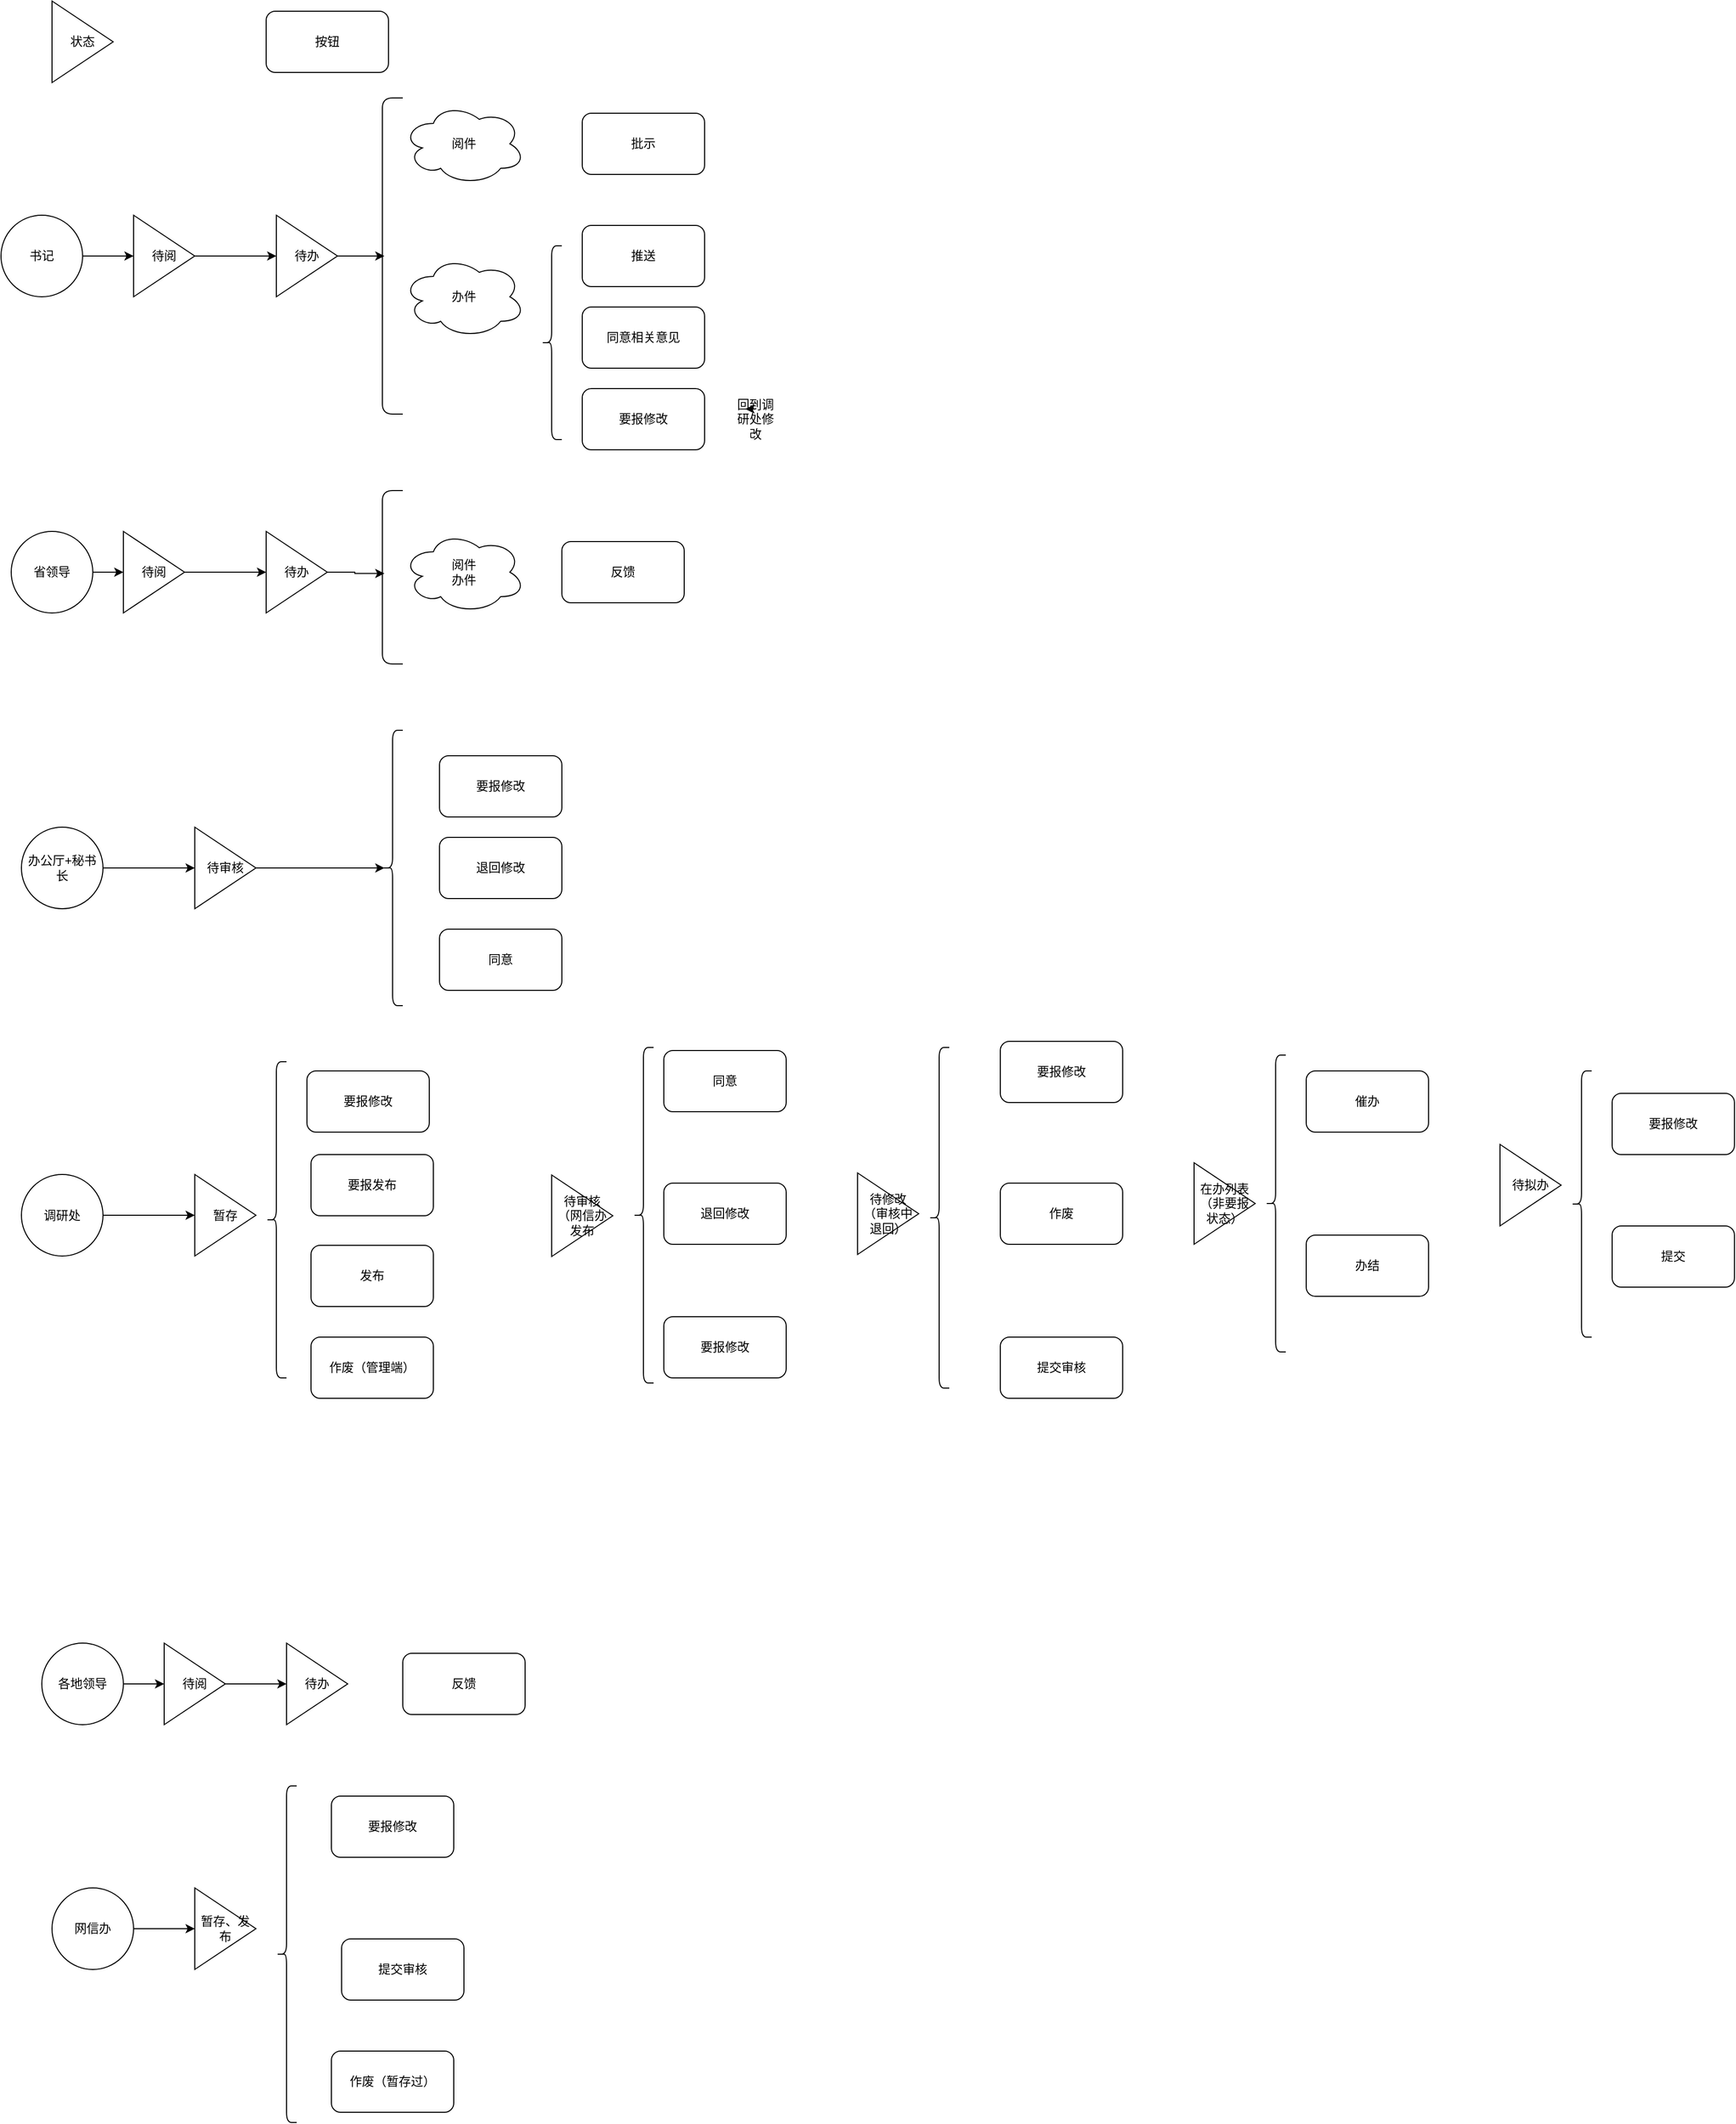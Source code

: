 <mxfile version="14.9.1" type="github">
  <diagram id="a7dv-C5qvUuZRr01Dik8" name="Page-1">
    <mxGraphModel dx="1673" dy="934" grid="1" gridSize="10" guides="1" tooltips="1" connect="1" arrows="1" fold="1" page="1" pageScale="1" pageWidth="827" pageHeight="1169" math="0" shadow="0">
      <root>
        <mxCell id="0" />
        <mxCell id="1" parent="0" />
        <mxCell id="KNviX7lAwHsLCUguGNJ1-2" style="edgeStyle=orthogonalEdgeStyle;rounded=0;orthogonalLoop=1;jettySize=auto;html=1;" edge="1" parent="1" source="KNviX7lAwHsLCUguGNJ1-1" target="KNviX7lAwHsLCUguGNJ1-11">
          <mxGeometry relative="1" as="geometry">
            <mxPoint x="180" y="270" as="targetPoint" />
          </mxGeometry>
        </mxCell>
        <mxCell id="KNviX7lAwHsLCUguGNJ1-1" value="书记" style="ellipse;whiteSpace=wrap;html=1;aspect=fixed;" vertex="1" parent="1">
          <mxGeometry x="20" y="230" width="80" height="80" as="geometry" />
        </mxCell>
        <mxCell id="KNviX7lAwHsLCUguGNJ1-15" value="" style="edgeStyle=orthogonalEdgeStyle;rounded=0;orthogonalLoop=1;jettySize=auto;html=1;" edge="1" parent="1" source="KNviX7lAwHsLCUguGNJ1-11" target="KNviX7lAwHsLCUguGNJ1-14">
          <mxGeometry relative="1" as="geometry" />
        </mxCell>
        <mxCell id="KNviX7lAwHsLCUguGNJ1-11" value="待阅" style="triangle;whiteSpace=wrap;html=1;" vertex="1" parent="1">
          <mxGeometry x="150" y="230" width="60" height="80" as="geometry" />
        </mxCell>
        <mxCell id="KNviX7lAwHsLCUguGNJ1-24" style="edgeStyle=orthogonalEdgeStyle;rounded=0;orthogonalLoop=1;jettySize=auto;html=1;entryX=0.1;entryY=0.5;entryDx=0;entryDy=0;entryPerimeter=0;" edge="1" parent="1" source="KNviX7lAwHsLCUguGNJ1-14" target="KNviX7lAwHsLCUguGNJ1-23">
          <mxGeometry relative="1" as="geometry" />
        </mxCell>
        <mxCell id="KNviX7lAwHsLCUguGNJ1-14" value="待办" style="triangle;whiteSpace=wrap;html=1;" vertex="1" parent="1">
          <mxGeometry x="290" y="230" width="60" height="80" as="geometry" />
        </mxCell>
        <mxCell id="KNviX7lAwHsLCUguGNJ1-16" value="状态" style="triangle;whiteSpace=wrap;html=1;" vertex="1" parent="1">
          <mxGeometry x="70" y="20" width="60" height="80" as="geometry" />
        </mxCell>
        <mxCell id="KNviX7lAwHsLCUguGNJ1-18" value="按钮" style="rounded=1;whiteSpace=wrap;html=1;" vertex="1" parent="1">
          <mxGeometry x="280" y="30" width="120" height="60" as="geometry" />
        </mxCell>
        <mxCell id="KNviX7lAwHsLCUguGNJ1-23" value="" style="shape=curlyBracket;whiteSpace=wrap;html=1;rounded=1;size=0;" vertex="1" parent="1">
          <mxGeometry x="394" y="115" width="20" height="310" as="geometry" />
        </mxCell>
        <mxCell id="KNviX7lAwHsLCUguGNJ1-32" value="阅件" style="ellipse;shape=cloud;whiteSpace=wrap;html=1;" vertex="1" parent="1">
          <mxGeometry x="414" y="120" width="120" height="80" as="geometry" />
        </mxCell>
        <mxCell id="KNviX7lAwHsLCUguGNJ1-33" value="批示" style="rounded=1;whiteSpace=wrap;html=1;" vertex="1" parent="1">
          <mxGeometry x="590" y="130" width="120" height="60" as="geometry" />
        </mxCell>
        <mxCell id="KNviX7lAwHsLCUguGNJ1-36" value="办件" style="ellipse;shape=cloud;whiteSpace=wrap;html=1;" vertex="1" parent="1">
          <mxGeometry x="414" y="270" width="120" height="80" as="geometry" />
        </mxCell>
        <mxCell id="KNviX7lAwHsLCUguGNJ1-37" value="" style="shape=curlyBracket;whiteSpace=wrap;html=1;rounded=1;" vertex="1" parent="1">
          <mxGeometry x="550" y="260" width="20" height="190" as="geometry" />
        </mxCell>
        <mxCell id="KNviX7lAwHsLCUguGNJ1-38" value="推送" style="rounded=1;whiteSpace=wrap;html=1;" vertex="1" parent="1">
          <mxGeometry x="590" y="240" width="120" height="60" as="geometry" />
        </mxCell>
        <mxCell id="KNviX7lAwHsLCUguGNJ1-41" value="同意相关意见" style="rounded=1;whiteSpace=wrap;html=1;" vertex="1" parent="1">
          <mxGeometry x="590" y="320" width="120" height="60" as="geometry" />
        </mxCell>
        <mxCell id="KNviX7lAwHsLCUguGNJ1-42" value="要报修改" style="rounded=1;whiteSpace=wrap;html=1;" vertex="1" parent="1">
          <mxGeometry x="590" y="400" width="120" height="60" as="geometry" />
        </mxCell>
        <mxCell id="KNviX7lAwHsLCUguGNJ1-43" value="回到调研处修改" style="text;html=1;strokeColor=none;fillColor=none;align=center;verticalAlign=middle;whiteSpace=wrap;rounded=0;" vertex="1" parent="1">
          <mxGeometry x="740" y="420" width="40" height="20" as="geometry" />
        </mxCell>
        <mxCell id="KNviX7lAwHsLCUguGNJ1-44" style="edgeStyle=orthogonalEdgeStyle;rounded=0;orthogonalLoop=1;jettySize=auto;html=1;exitX=0.5;exitY=0;exitDx=0;exitDy=0;entryX=0.25;entryY=0;entryDx=0;entryDy=0;" edge="1" parent="1" source="KNviX7lAwHsLCUguGNJ1-43" target="KNviX7lAwHsLCUguGNJ1-43">
          <mxGeometry relative="1" as="geometry" />
        </mxCell>
        <mxCell id="KNviX7lAwHsLCUguGNJ1-48" value="" style="edgeStyle=orthogonalEdgeStyle;rounded=0;orthogonalLoop=1;jettySize=auto;html=1;" edge="1" parent="1" source="KNviX7lAwHsLCUguGNJ1-45" target="KNviX7lAwHsLCUguGNJ1-47">
          <mxGeometry relative="1" as="geometry" />
        </mxCell>
        <mxCell id="KNviX7lAwHsLCUguGNJ1-45" value="省领导" style="ellipse;whiteSpace=wrap;html=1;aspect=fixed;" vertex="1" parent="1">
          <mxGeometry x="30" y="540" width="80" height="80" as="geometry" />
        </mxCell>
        <mxCell id="KNviX7lAwHsLCUguGNJ1-50" value="" style="edgeStyle=orthogonalEdgeStyle;rounded=0;orthogonalLoop=1;jettySize=auto;html=1;" edge="1" parent="1" source="KNviX7lAwHsLCUguGNJ1-47" target="KNviX7lAwHsLCUguGNJ1-49">
          <mxGeometry relative="1" as="geometry" />
        </mxCell>
        <mxCell id="KNviX7lAwHsLCUguGNJ1-47" value="待阅" style="triangle;whiteSpace=wrap;html=1;" vertex="1" parent="1">
          <mxGeometry x="140" y="540" width="60" height="80" as="geometry" />
        </mxCell>
        <mxCell id="KNviX7lAwHsLCUguGNJ1-52" style="edgeStyle=orthogonalEdgeStyle;rounded=0;orthogonalLoop=1;jettySize=auto;html=1;entryX=0.1;entryY=0.478;entryDx=0;entryDy=0;entryPerimeter=0;" edge="1" parent="1" source="KNviX7lAwHsLCUguGNJ1-49" target="KNviX7lAwHsLCUguGNJ1-51">
          <mxGeometry relative="1" as="geometry" />
        </mxCell>
        <mxCell id="KNviX7lAwHsLCUguGNJ1-49" value="待办" style="triangle;whiteSpace=wrap;html=1;" vertex="1" parent="1">
          <mxGeometry x="280" y="540" width="60" height="80" as="geometry" />
        </mxCell>
        <mxCell id="KNviX7lAwHsLCUguGNJ1-51" value="" style="shape=curlyBracket;whiteSpace=wrap;html=1;rounded=1;size=0;" vertex="1" parent="1">
          <mxGeometry x="394" y="500" width="20" height="170" as="geometry" />
        </mxCell>
        <mxCell id="KNviX7lAwHsLCUguGNJ1-53" value="阅件&lt;br&gt;办件" style="ellipse;shape=cloud;whiteSpace=wrap;html=1;" vertex="1" parent="1">
          <mxGeometry x="414" y="540" width="120" height="80" as="geometry" />
        </mxCell>
        <mxCell id="KNviX7lAwHsLCUguGNJ1-55" value="反馈" style="rounded=1;whiteSpace=wrap;html=1;" vertex="1" parent="1">
          <mxGeometry x="570" y="550" width="120" height="60" as="geometry" />
        </mxCell>
        <mxCell id="KNviX7lAwHsLCUguGNJ1-58" value="" style="edgeStyle=orthogonalEdgeStyle;rounded=0;orthogonalLoop=1;jettySize=auto;html=1;" edge="1" parent="1" source="KNviX7lAwHsLCUguGNJ1-56" target="KNviX7lAwHsLCUguGNJ1-57">
          <mxGeometry relative="1" as="geometry" />
        </mxCell>
        <mxCell id="KNviX7lAwHsLCUguGNJ1-56" value="办公厅+秘书长" style="ellipse;whiteSpace=wrap;html=1;aspect=fixed;" vertex="1" parent="1">
          <mxGeometry x="40" y="830" width="80" height="80" as="geometry" />
        </mxCell>
        <mxCell id="KNviX7lAwHsLCUguGNJ1-62" style="edgeStyle=orthogonalEdgeStyle;rounded=0;orthogonalLoop=1;jettySize=auto;html=1;entryX=0.1;entryY=0.5;entryDx=0;entryDy=0;entryPerimeter=0;" edge="1" parent="1" source="KNviX7lAwHsLCUguGNJ1-57" target="KNviX7lAwHsLCUguGNJ1-61">
          <mxGeometry relative="1" as="geometry" />
        </mxCell>
        <mxCell id="KNviX7lAwHsLCUguGNJ1-57" value="待审核" style="triangle;whiteSpace=wrap;html=1;" vertex="1" parent="1">
          <mxGeometry x="210" y="830" width="60" height="80" as="geometry" />
        </mxCell>
        <mxCell id="KNviX7lAwHsLCUguGNJ1-61" value="" style="shape=curlyBracket;whiteSpace=wrap;html=1;rounded=1;" vertex="1" parent="1">
          <mxGeometry x="394" y="735" width="20" height="270" as="geometry" />
        </mxCell>
        <mxCell id="KNviX7lAwHsLCUguGNJ1-63" value="要报修改" style="rounded=1;whiteSpace=wrap;html=1;" vertex="1" parent="1">
          <mxGeometry x="450" y="760" width="120" height="60" as="geometry" />
        </mxCell>
        <mxCell id="KNviX7lAwHsLCUguGNJ1-64" value="退回修改" style="rounded=1;whiteSpace=wrap;html=1;" vertex="1" parent="1">
          <mxGeometry x="450" y="840" width="120" height="60" as="geometry" />
        </mxCell>
        <mxCell id="KNviX7lAwHsLCUguGNJ1-65" value="同意" style="rounded=1;whiteSpace=wrap;html=1;" vertex="1" parent="1">
          <mxGeometry x="450" y="930" width="120" height="60" as="geometry" />
        </mxCell>
        <mxCell id="KNviX7lAwHsLCUguGNJ1-69" value="" style="edgeStyle=orthogonalEdgeStyle;rounded=0;orthogonalLoop=1;jettySize=auto;html=1;" edge="1" parent="1" source="KNviX7lAwHsLCUguGNJ1-66" target="KNviX7lAwHsLCUguGNJ1-68">
          <mxGeometry relative="1" as="geometry" />
        </mxCell>
        <mxCell id="KNviX7lAwHsLCUguGNJ1-66" value="调研处" style="ellipse;whiteSpace=wrap;html=1;aspect=fixed;" vertex="1" parent="1">
          <mxGeometry x="40" y="1170.5" width="80" height="80" as="geometry" />
        </mxCell>
        <mxCell id="KNviX7lAwHsLCUguGNJ1-68" value="暂存" style="triangle;whiteSpace=wrap;html=1;" vertex="1" parent="1">
          <mxGeometry x="210" y="1170.5" width="60" height="80" as="geometry" />
        </mxCell>
        <mxCell id="KNviX7lAwHsLCUguGNJ1-74" value="" style="shape=curlyBracket;whiteSpace=wrap;html=1;rounded=1;size=0.5;" vertex="1" parent="1">
          <mxGeometry x="280" y="1060" width="20" height="310" as="geometry" />
        </mxCell>
        <mxCell id="KNviX7lAwHsLCUguGNJ1-77" value="要报修改" style="rounded=1;whiteSpace=wrap;html=1;" vertex="1" parent="1">
          <mxGeometry x="320" y="1069" width="120" height="60" as="geometry" />
        </mxCell>
        <mxCell id="KNviX7lAwHsLCUguGNJ1-78" value="要报发布" style="rounded=1;whiteSpace=wrap;html=1;" vertex="1" parent="1">
          <mxGeometry x="324" y="1151" width="120" height="60" as="geometry" />
        </mxCell>
        <mxCell id="KNviX7lAwHsLCUguGNJ1-79" value="发布" style="rounded=1;whiteSpace=wrap;html=1;" vertex="1" parent="1">
          <mxGeometry x="324" y="1240" width="120" height="60" as="geometry" />
        </mxCell>
        <mxCell id="KNviX7lAwHsLCUguGNJ1-80" value="作废（管理端）" style="rounded=1;whiteSpace=wrap;html=1;" vertex="1" parent="1">
          <mxGeometry x="324" y="1330" width="120" height="60" as="geometry" />
        </mxCell>
        <mxCell id="KNviX7lAwHsLCUguGNJ1-81" value="待审核（网信办发布" style="triangle;whiteSpace=wrap;html=1;" vertex="1" parent="1">
          <mxGeometry x="560" y="1171" width="60" height="80" as="geometry" />
        </mxCell>
        <mxCell id="KNviX7lAwHsLCUguGNJ1-83" value="" style="shape=curlyBracket;whiteSpace=wrap;html=1;rounded=1;" vertex="1" parent="1">
          <mxGeometry x="640" y="1046" width="20" height="329" as="geometry" />
        </mxCell>
        <mxCell id="KNviX7lAwHsLCUguGNJ1-86" value="同意" style="rounded=1;whiteSpace=wrap;html=1;" vertex="1" parent="1">
          <mxGeometry x="670" y="1049" width="120" height="60" as="geometry" />
        </mxCell>
        <mxCell id="KNviX7lAwHsLCUguGNJ1-87" value="退回修改" style="rounded=1;whiteSpace=wrap;html=1;" vertex="1" parent="1">
          <mxGeometry x="670" y="1179" width="120" height="60" as="geometry" />
        </mxCell>
        <mxCell id="KNviX7lAwHsLCUguGNJ1-88" value="要报修改" style="rounded=1;whiteSpace=wrap;html=1;" vertex="1" parent="1">
          <mxGeometry x="670" y="1310" width="120" height="60" as="geometry" />
        </mxCell>
        <mxCell id="KNviX7lAwHsLCUguGNJ1-89" value="待修改（审核中退回）" style="triangle;whiteSpace=wrap;html=1;" vertex="1" parent="1">
          <mxGeometry x="860" y="1169" width="60" height="80" as="geometry" />
        </mxCell>
        <mxCell id="KNviX7lAwHsLCUguGNJ1-90" value="" style="shape=curlyBracket;whiteSpace=wrap;html=1;rounded=1;" vertex="1" parent="1">
          <mxGeometry x="930" y="1046" width="20" height="334" as="geometry" />
        </mxCell>
        <mxCell id="KNviX7lAwHsLCUguGNJ1-91" value="要报修改" style="rounded=1;whiteSpace=wrap;html=1;" vertex="1" parent="1">
          <mxGeometry x="1000" y="1040" width="120" height="60" as="geometry" />
        </mxCell>
        <mxCell id="KNviX7lAwHsLCUguGNJ1-92" value="作废" style="rounded=1;whiteSpace=wrap;html=1;" vertex="1" parent="1">
          <mxGeometry x="1000" y="1179" width="120" height="60" as="geometry" />
        </mxCell>
        <mxCell id="KNviX7lAwHsLCUguGNJ1-93" value="提交审核" style="rounded=1;whiteSpace=wrap;html=1;" vertex="1" parent="1">
          <mxGeometry x="1000" y="1330" width="120" height="60" as="geometry" />
        </mxCell>
        <mxCell id="KNviX7lAwHsLCUguGNJ1-94" value="在办列表（非要报状态）" style="triangle;whiteSpace=wrap;html=1;" vertex="1" parent="1">
          <mxGeometry x="1190" y="1159" width="60" height="80" as="geometry" />
        </mxCell>
        <mxCell id="KNviX7lAwHsLCUguGNJ1-95" value="" style="shape=curlyBracket;whiteSpace=wrap;html=1;rounded=1;" vertex="1" parent="1">
          <mxGeometry x="1260" y="1053.5" width="20" height="291" as="geometry" />
        </mxCell>
        <mxCell id="KNviX7lAwHsLCUguGNJ1-97" value="催办" style="rounded=1;whiteSpace=wrap;html=1;" vertex="1" parent="1">
          <mxGeometry x="1300" y="1069" width="120" height="60" as="geometry" />
        </mxCell>
        <mxCell id="KNviX7lAwHsLCUguGNJ1-98" value="办结" style="rounded=1;whiteSpace=wrap;html=1;" vertex="1" parent="1">
          <mxGeometry x="1300" y="1230" width="120" height="60" as="geometry" />
        </mxCell>
        <mxCell id="KNviX7lAwHsLCUguGNJ1-99" value="待拟办" style="triangle;whiteSpace=wrap;html=1;" vertex="1" parent="1">
          <mxGeometry x="1490" y="1141" width="60" height="80" as="geometry" />
        </mxCell>
        <mxCell id="KNviX7lAwHsLCUguGNJ1-100" value="" style="shape=curlyBracket;whiteSpace=wrap;html=1;rounded=1;" vertex="1" parent="1">
          <mxGeometry x="1560" y="1069" width="20" height="261" as="geometry" />
        </mxCell>
        <mxCell id="KNviX7lAwHsLCUguGNJ1-101" value="要报修改" style="rounded=1;whiteSpace=wrap;html=1;" vertex="1" parent="1">
          <mxGeometry x="1600" y="1091" width="120" height="60" as="geometry" />
        </mxCell>
        <mxCell id="KNviX7lAwHsLCUguGNJ1-102" value="提交" style="rounded=1;whiteSpace=wrap;html=1;" vertex="1" parent="1">
          <mxGeometry x="1600" y="1221" width="120" height="60" as="geometry" />
        </mxCell>
        <mxCell id="KNviX7lAwHsLCUguGNJ1-105" style="edgeStyle=orthogonalEdgeStyle;rounded=0;orthogonalLoop=1;jettySize=auto;html=1;" edge="1" parent="1" source="KNviX7lAwHsLCUguGNJ1-103" target="KNviX7lAwHsLCUguGNJ1-104">
          <mxGeometry relative="1" as="geometry" />
        </mxCell>
        <mxCell id="KNviX7lAwHsLCUguGNJ1-103" value="各地领导" style="ellipse;whiteSpace=wrap;html=1;aspect=fixed;" vertex="1" parent="1">
          <mxGeometry x="60" y="1630" width="80" height="80" as="geometry" />
        </mxCell>
        <mxCell id="KNviX7lAwHsLCUguGNJ1-107" style="edgeStyle=orthogonalEdgeStyle;rounded=0;orthogonalLoop=1;jettySize=auto;html=1;entryX=0;entryY=0.5;entryDx=0;entryDy=0;" edge="1" parent="1" source="KNviX7lAwHsLCUguGNJ1-104" target="KNviX7lAwHsLCUguGNJ1-106">
          <mxGeometry relative="1" as="geometry" />
        </mxCell>
        <mxCell id="KNviX7lAwHsLCUguGNJ1-104" value="待阅" style="triangle;whiteSpace=wrap;html=1;" vertex="1" parent="1">
          <mxGeometry x="180" y="1630" width="60" height="80" as="geometry" />
        </mxCell>
        <mxCell id="KNviX7lAwHsLCUguGNJ1-106" value="待办" style="triangle;whiteSpace=wrap;html=1;" vertex="1" parent="1">
          <mxGeometry x="300" y="1630" width="60" height="80" as="geometry" />
        </mxCell>
        <mxCell id="KNviX7lAwHsLCUguGNJ1-108" value="反馈" style="rounded=1;whiteSpace=wrap;html=1;" vertex="1" parent="1">
          <mxGeometry x="414" y="1640" width="120" height="60" as="geometry" />
        </mxCell>
        <mxCell id="KNviX7lAwHsLCUguGNJ1-111" style="edgeStyle=orthogonalEdgeStyle;rounded=0;orthogonalLoop=1;jettySize=auto;html=1;" edge="1" parent="1" source="KNviX7lAwHsLCUguGNJ1-109" target="KNviX7lAwHsLCUguGNJ1-110">
          <mxGeometry relative="1" as="geometry" />
        </mxCell>
        <mxCell id="KNviX7lAwHsLCUguGNJ1-109" value="网信办" style="ellipse;whiteSpace=wrap;html=1;aspect=fixed;" vertex="1" parent="1">
          <mxGeometry x="70" y="1870" width="80" height="80" as="geometry" />
        </mxCell>
        <mxCell id="KNviX7lAwHsLCUguGNJ1-110" value="暂存、发布" style="triangle;whiteSpace=wrap;html=1;" vertex="1" parent="1">
          <mxGeometry x="210" y="1870" width="60" height="80" as="geometry" />
        </mxCell>
        <mxCell id="KNviX7lAwHsLCUguGNJ1-114" value="" style="shape=curlyBracket;whiteSpace=wrap;html=1;rounded=1;" vertex="1" parent="1">
          <mxGeometry x="290" y="1770" width="20" height="330" as="geometry" />
        </mxCell>
        <mxCell id="KNviX7lAwHsLCUguGNJ1-115" value="要报修改" style="rounded=1;whiteSpace=wrap;html=1;" vertex="1" parent="1">
          <mxGeometry x="344" y="1780" width="120" height="60" as="geometry" />
        </mxCell>
        <mxCell id="KNviX7lAwHsLCUguGNJ1-116" value="提交审核" style="rounded=1;whiteSpace=wrap;html=1;" vertex="1" parent="1">
          <mxGeometry x="354" y="1920" width="120" height="60" as="geometry" />
        </mxCell>
        <mxCell id="KNviX7lAwHsLCUguGNJ1-117" value="作废（暂存过）" style="rounded=1;whiteSpace=wrap;html=1;" vertex="1" parent="1">
          <mxGeometry x="344" y="2030" width="120" height="60" as="geometry" />
        </mxCell>
      </root>
    </mxGraphModel>
  </diagram>
</mxfile>
